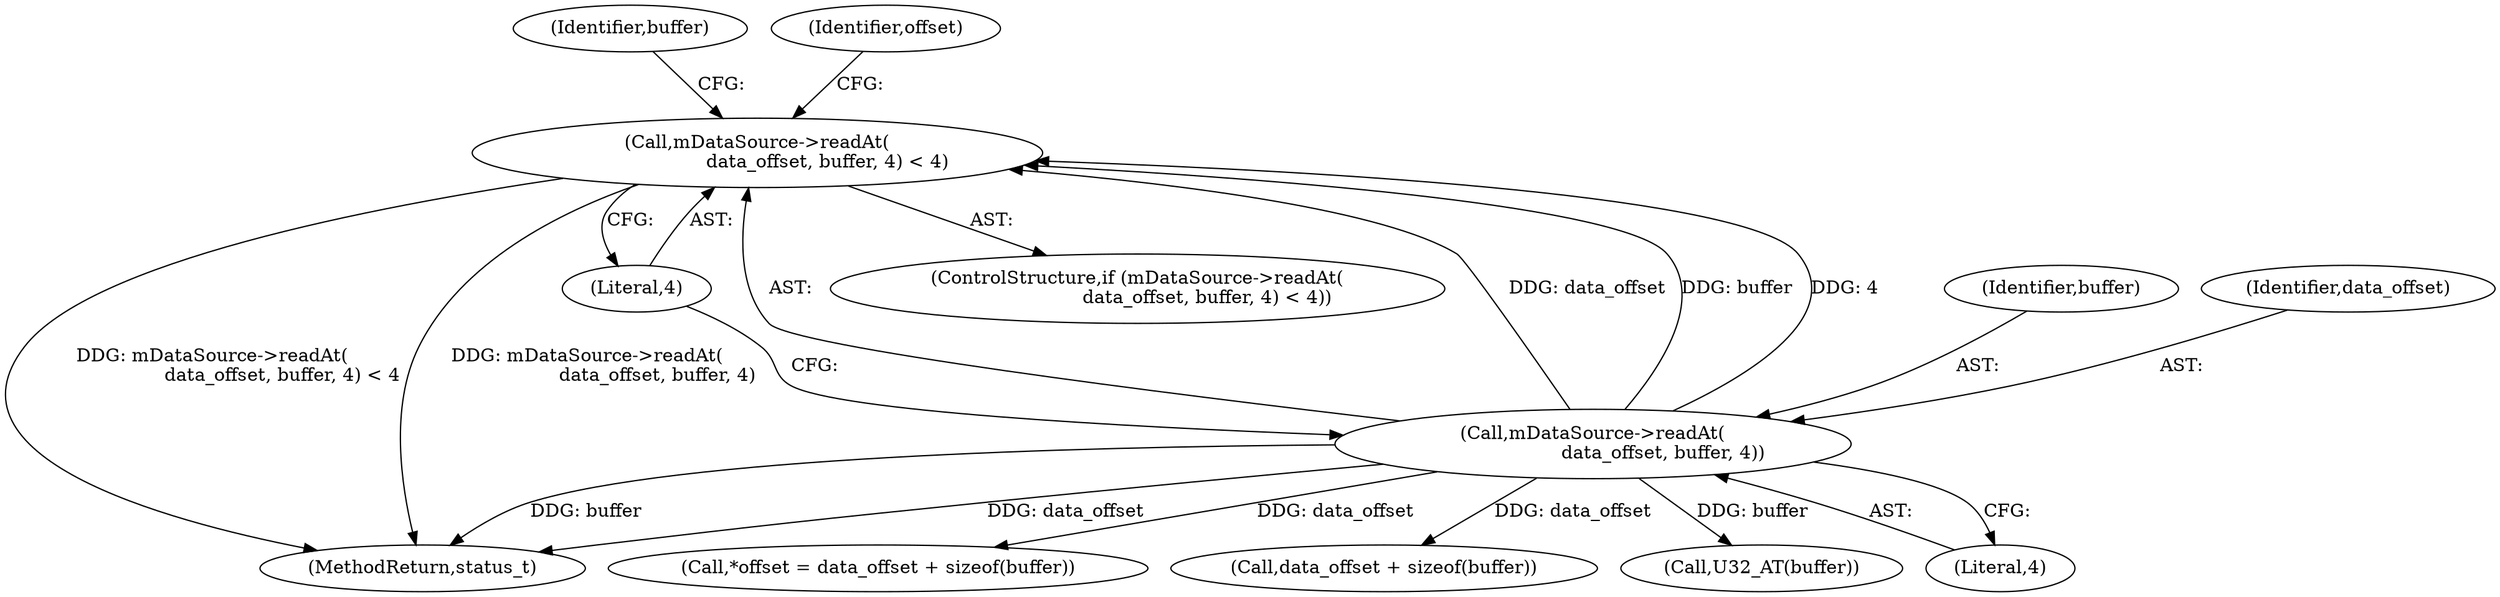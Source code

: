 digraph "0_Android_6fe85f7e15203e48df2cc3e8e1c4bc6ad49dc968@API" {
"1002241" [label="(Call,mDataSource->readAt(\n                        data_offset, buffer, 4) < 4)"];
"1002242" [label="(Call,mDataSource->readAt(\n                        data_offset, buffer, 4))"];
"1002245" [label="(Literal,4)"];
"1002242" [label="(Call,mDataSource->readAt(\n                        data_offset, buffer, 4))"];
"1002927" [label="(MethodReturn,status_t)"];
"1002240" [label="(ControlStructure,if (mDataSource->readAt(\n                        data_offset, buffer, 4) < 4))"];
"1002257" [label="(Identifier,buffer)"];
"1002244" [label="(Identifier,buffer)"];
"1002273" [label="(Call,*offset = data_offset + sizeof(buffer))"];
"1002246" [label="(Literal,4)"];
"1002243" [label="(Identifier,data_offset)"];
"1002276" [label="(Call,data_offset + sizeof(buffer))"];
"1002250" [label="(Identifier,offset)"];
"1002241" [label="(Call,mDataSource->readAt(\n                        data_offset, buffer, 4) < 4)"];
"1002256" [label="(Call,U32_AT(buffer))"];
"1002241" -> "1002240"  [label="AST: "];
"1002241" -> "1002246"  [label="CFG: "];
"1002242" -> "1002241"  [label="AST: "];
"1002246" -> "1002241"  [label="AST: "];
"1002250" -> "1002241"  [label="CFG: "];
"1002257" -> "1002241"  [label="CFG: "];
"1002241" -> "1002927"  [label="DDG: mDataSource->readAt(\n                        data_offset, buffer, 4)"];
"1002241" -> "1002927"  [label="DDG: mDataSource->readAt(\n                        data_offset, buffer, 4) < 4"];
"1002242" -> "1002241"  [label="DDG: data_offset"];
"1002242" -> "1002241"  [label="DDG: buffer"];
"1002242" -> "1002241"  [label="DDG: 4"];
"1002242" -> "1002245"  [label="CFG: "];
"1002243" -> "1002242"  [label="AST: "];
"1002244" -> "1002242"  [label="AST: "];
"1002245" -> "1002242"  [label="AST: "];
"1002246" -> "1002242"  [label="CFG: "];
"1002242" -> "1002927"  [label="DDG: buffer"];
"1002242" -> "1002927"  [label="DDG: data_offset"];
"1002242" -> "1002256"  [label="DDG: buffer"];
"1002242" -> "1002273"  [label="DDG: data_offset"];
"1002242" -> "1002276"  [label="DDG: data_offset"];
}
